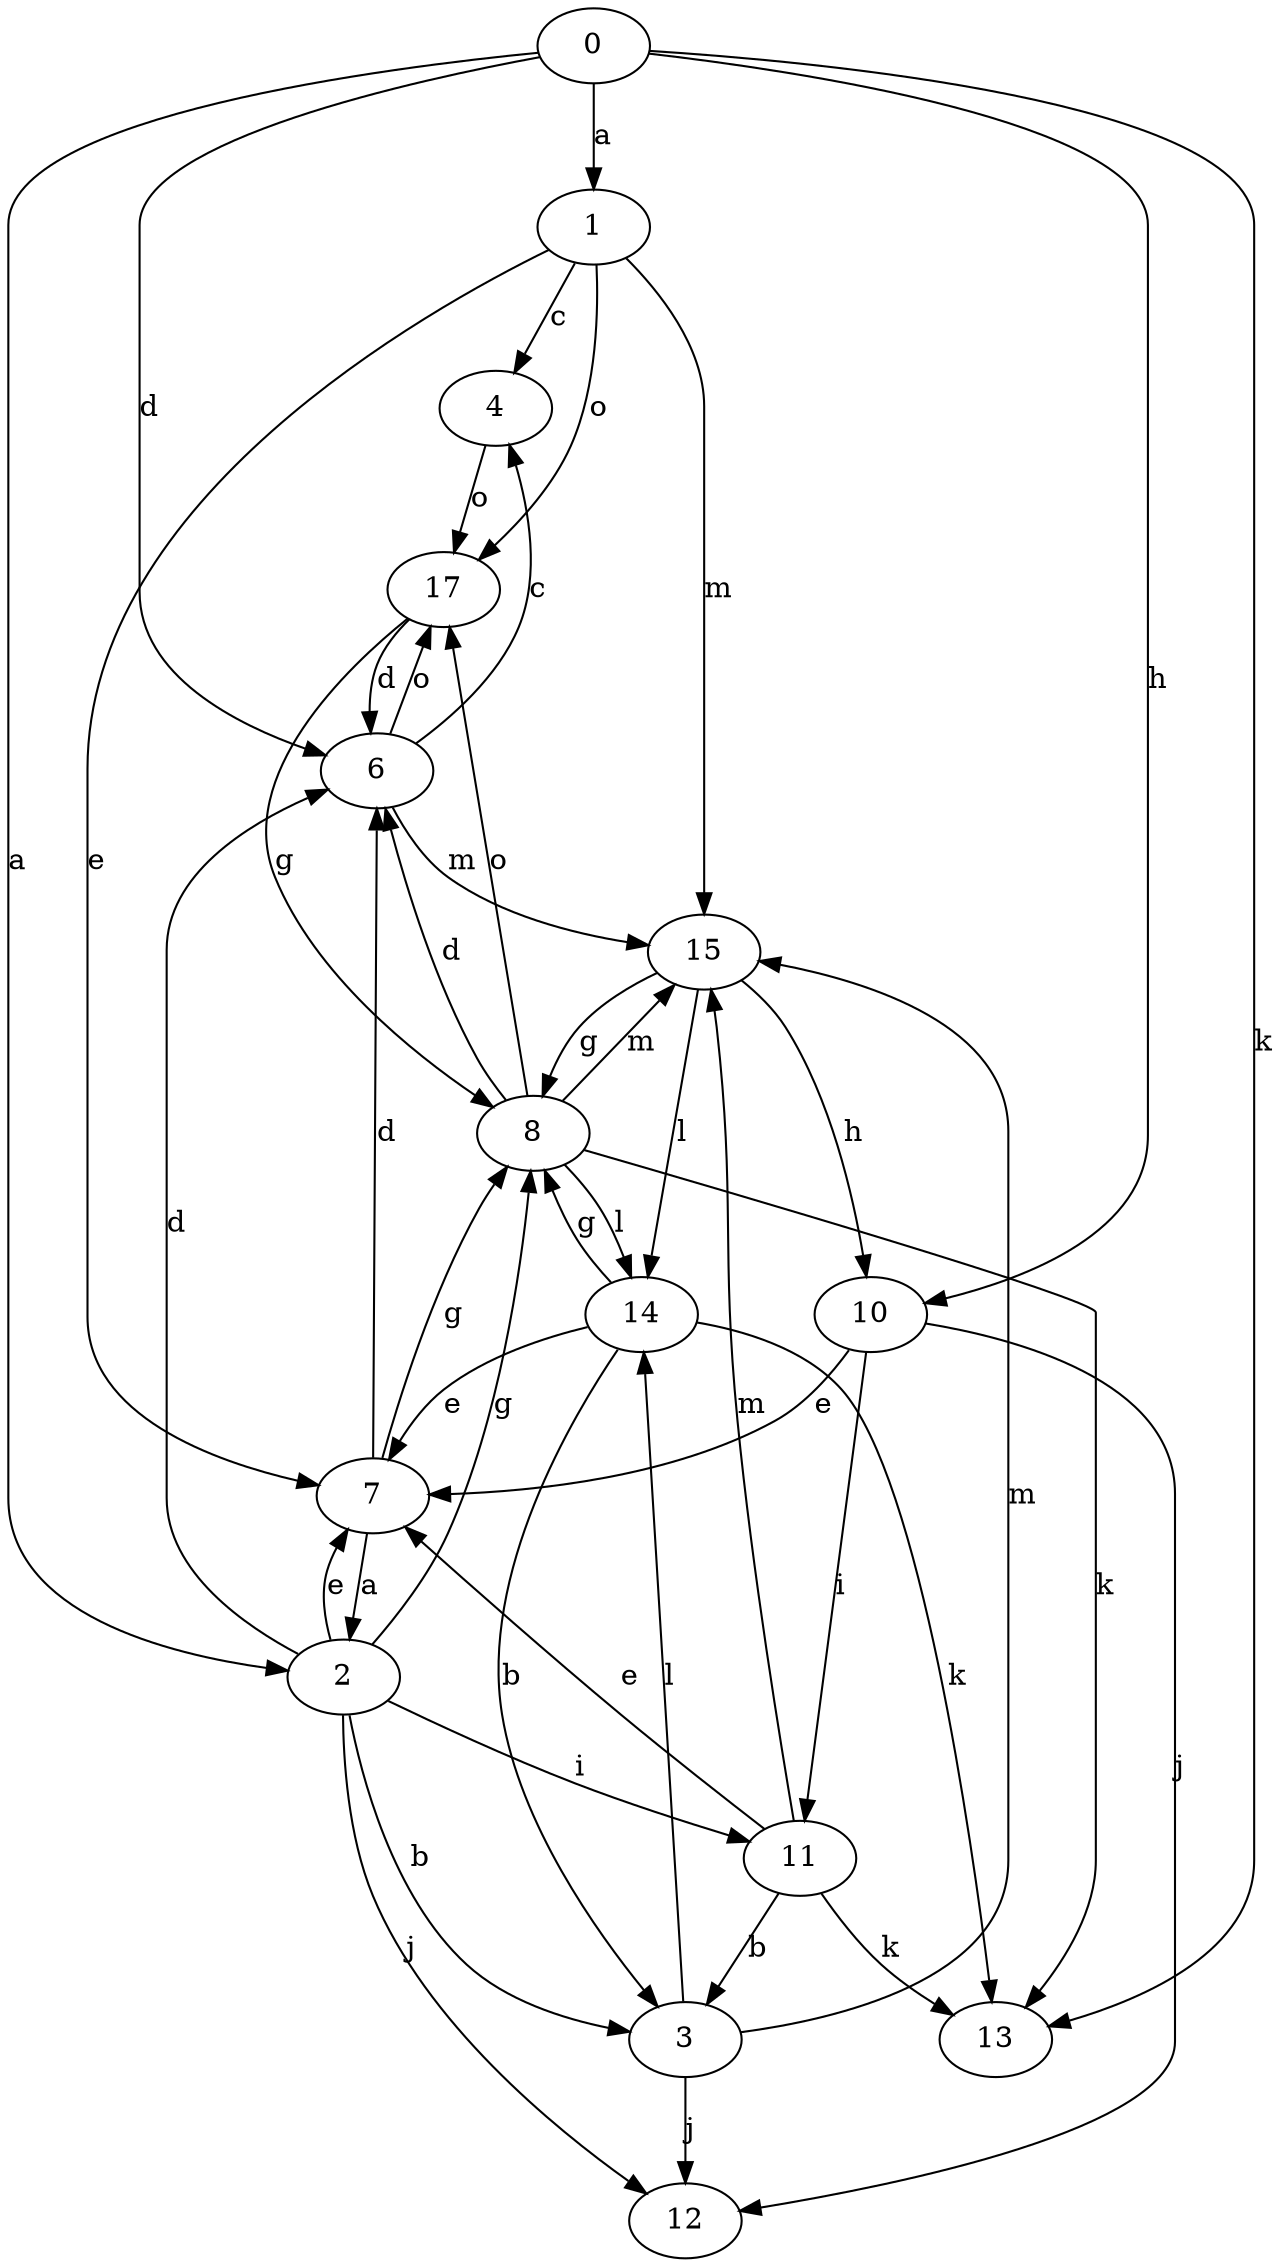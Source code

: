 strict digraph  {
0;
1;
2;
3;
4;
6;
7;
8;
10;
11;
12;
13;
14;
15;
17;
0 -> 1  [label=a];
0 -> 2  [label=a];
0 -> 6  [label=d];
0 -> 10  [label=h];
0 -> 13  [label=k];
1 -> 4  [label=c];
1 -> 7  [label=e];
1 -> 15  [label=m];
1 -> 17  [label=o];
2 -> 3  [label=b];
2 -> 6  [label=d];
2 -> 7  [label=e];
2 -> 8  [label=g];
2 -> 11  [label=i];
2 -> 12  [label=j];
3 -> 12  [label=j];
3 -> 14  [label=l];
3 -> 15  [label=m];
4 -> 17  [label=o];
6 -> 4  [label=c];
6 -> 15  [label=m];
6 -> 17  [label=o];
7 -> 2  [label=a];
7 -> 6  [label=d];
7 -> 8  [label=g];
8 -> 6  [label=d];
8 -> 13  [label=k];
8 -> 14  [label=l];
8 -> 15  [label=m];
8 -> 17  [label=o];
10 -> 7  [label=e];
10 -> 11  [label=i];
10 -> 12  [label=j];
11 -> 3  [label=b];
11 -> 7  [label=e];
11 -> 13  [label=k];
11 -> 15  [label=m];
14 -> 3  [label=b];
14 -> 7  [label=e];
14 -> 8  [label=g];
14 -> 13  [label=k];
15 -> 8  [label=g];
15 -> 10  [label=h];
15 -> 14  [label=l];
17 -> 6  [label=d];
17 -> 8  [label=g];
}
